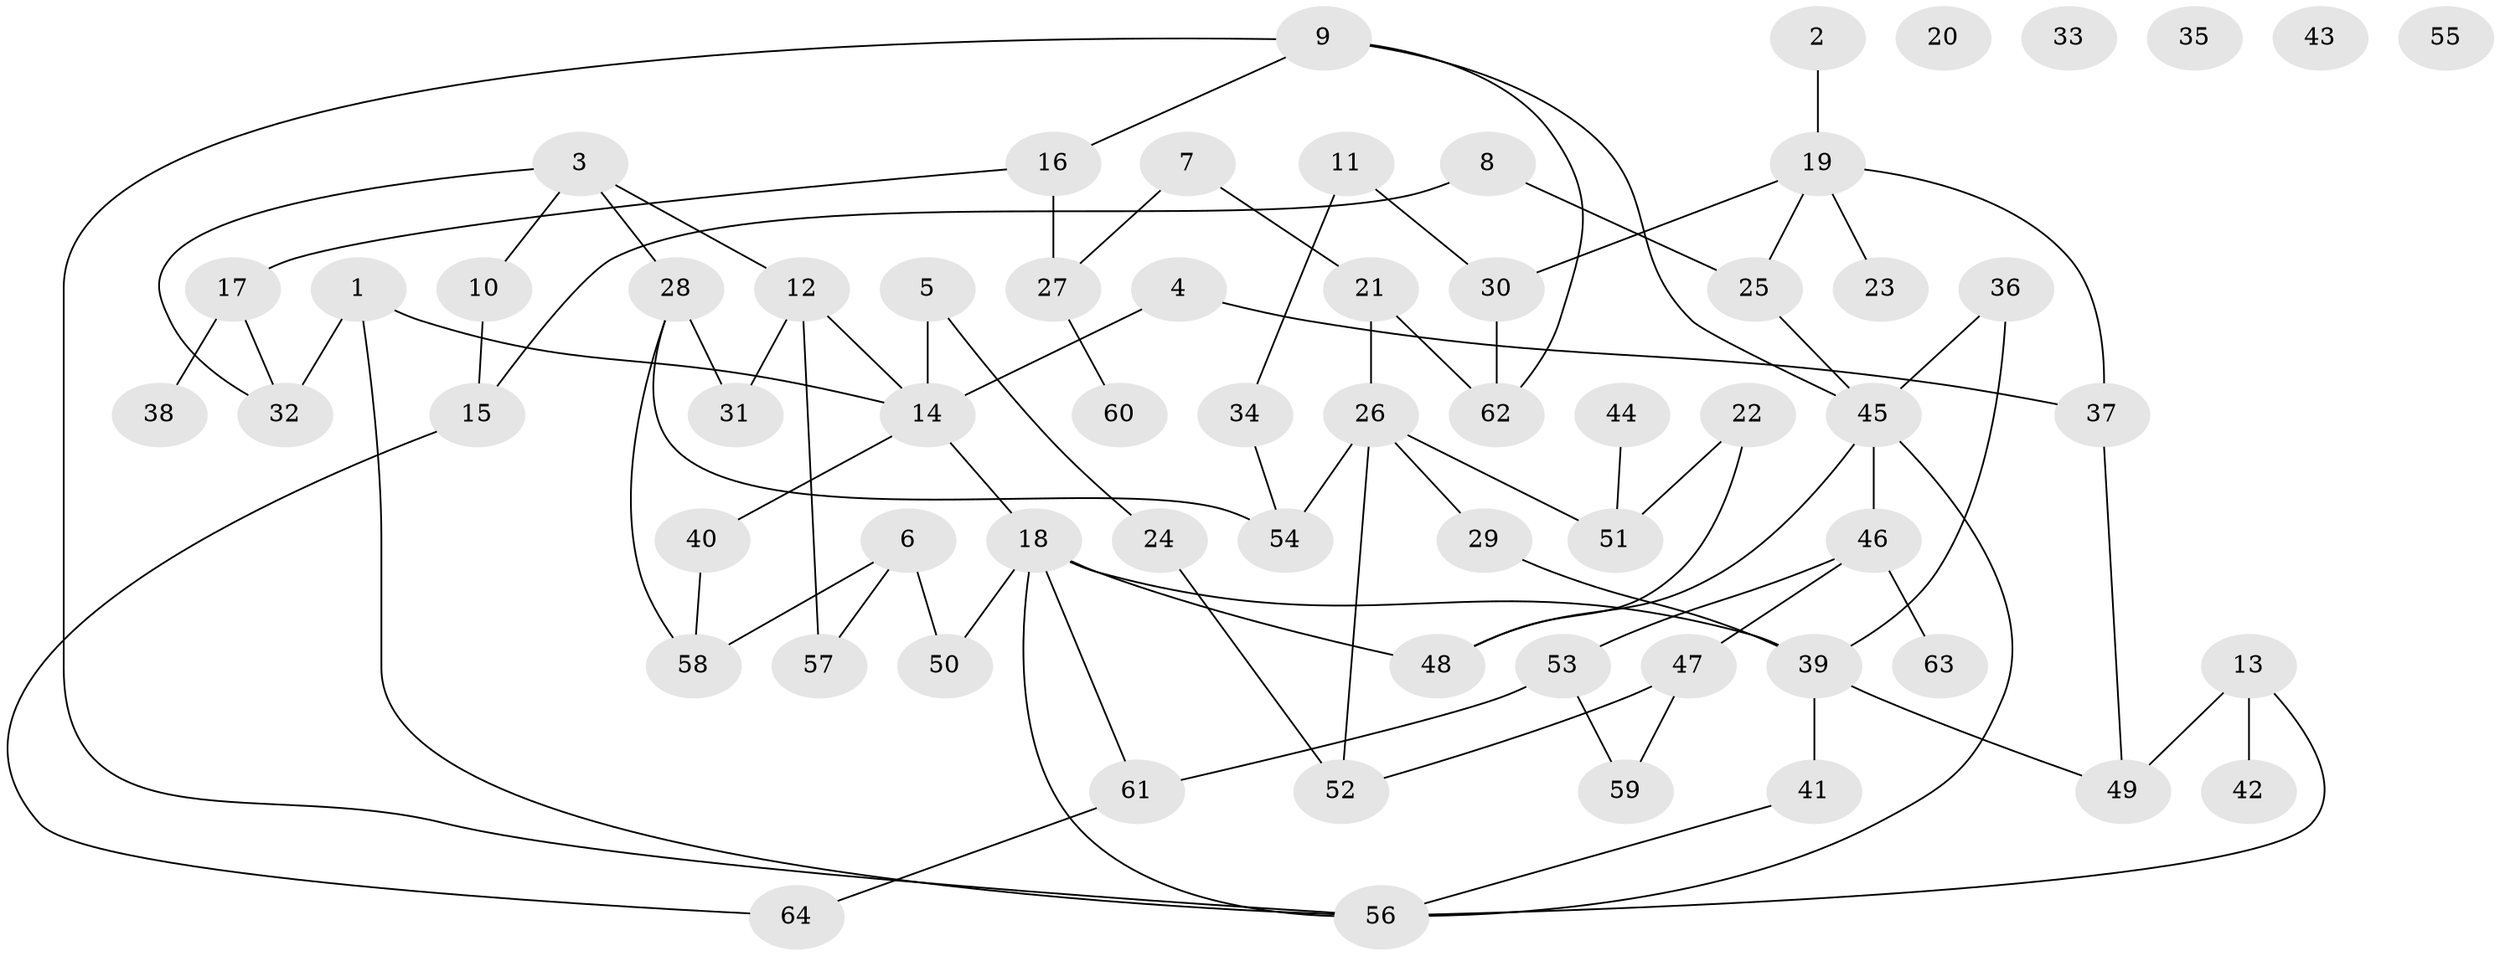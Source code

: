 // Generated by graph-tools (version 1.1) at 2025/25/03/09/25 03:25:24]
// undirected, 64 vertices, 84 edges
graph export_dot {
graph [start="1"]
  node [color=gray90,style=filled];
  1;
  2;
  3;
  4;
  5;
  6;
  7;
  8;
  9;
  10;
  11;
  12;
  13;
  14;
  15;
  16;
  17;
  18;
  19;
  20;
  21;
  22;
  23;
  24;
  25;
  26;
  27;
  28;
  29;
  30;
  31;
  32;
  33;
  34;
  35;
  36;
  37;
  38;
  39;
  40;
  41;
  42;
  43;
  44;
  45;
  46;
  47;
  48;
  49;
  50;
  51;
  52;
  53;
  54;
  55;
  56;
  57;
  58;
  59;
  60;
  61;
  62;
  63;
  64;
  1 -- 14;
  1 -- 32;
  1 -- 56;
  2 -- 19;
  3 -- 10;
  3 -- 12;
  3 -- 28;
  3 -- 32;
  4 -- 14;
  4 -- 37;
  5 -- 14;
  5 -- 24;
  6 -- 50;
  6 -- 57;
  6 -- 58;
  7 -- 21;
  7 -- 27;
  8 -- 15;
  8 -- 25;
  9 -- 16;
  9 -- 45;
  9 -- 56;
  9 -- 62;
  10 -- 15;
  11 -- 30;
  11 -- 34;
  12 -- 14;
  12 -- 31;
  12 -- 57;
  13 -- 42;
  13 -- 49;
  13 -- 56;
  14 -- 18;
  14 -- 40;
  15 -- 64;
  16 -- 17;
  16 -- 27;
  17 -- 32;
  17 -- 38;
  18 -- 39;
  18 -- 48;
  18 -- 50;
  18 -- 56;
  18 -- 61;
  19 -- 23;
  19 -- 25;
  19 -- 30;
  19 -- 37;
  21 -- 26;
  21 -- 62;
  22 -- 48;
  22 -- 51;
  24 -- 52;
  25 -- 45;
  26 -- 29;
  26 -- 51;
  26 -- 52;
  26 -- 54;
  27 -- 60;
  28 -- 31;
  28 -- 54;
  28 -- 58;
  29 -- 39;
  30 -- 62;
  34 -- 54;
  36 -- 39;
  36 -- 45;
  37 -- 49;
  39 -- 41;
  39 -- 49;
  40 -- 58;
  41 -- 56;
  44 -- 51;
  45 -- 46;
  45 -- 48;
  45 -- 56;
  46 -- 47;
  46 -- 53;
  46 -- 63;
  47 -- 52;
  47 -- 59;
  53 -- 59;
  53 -- 61;
  61 -- 64;
}
